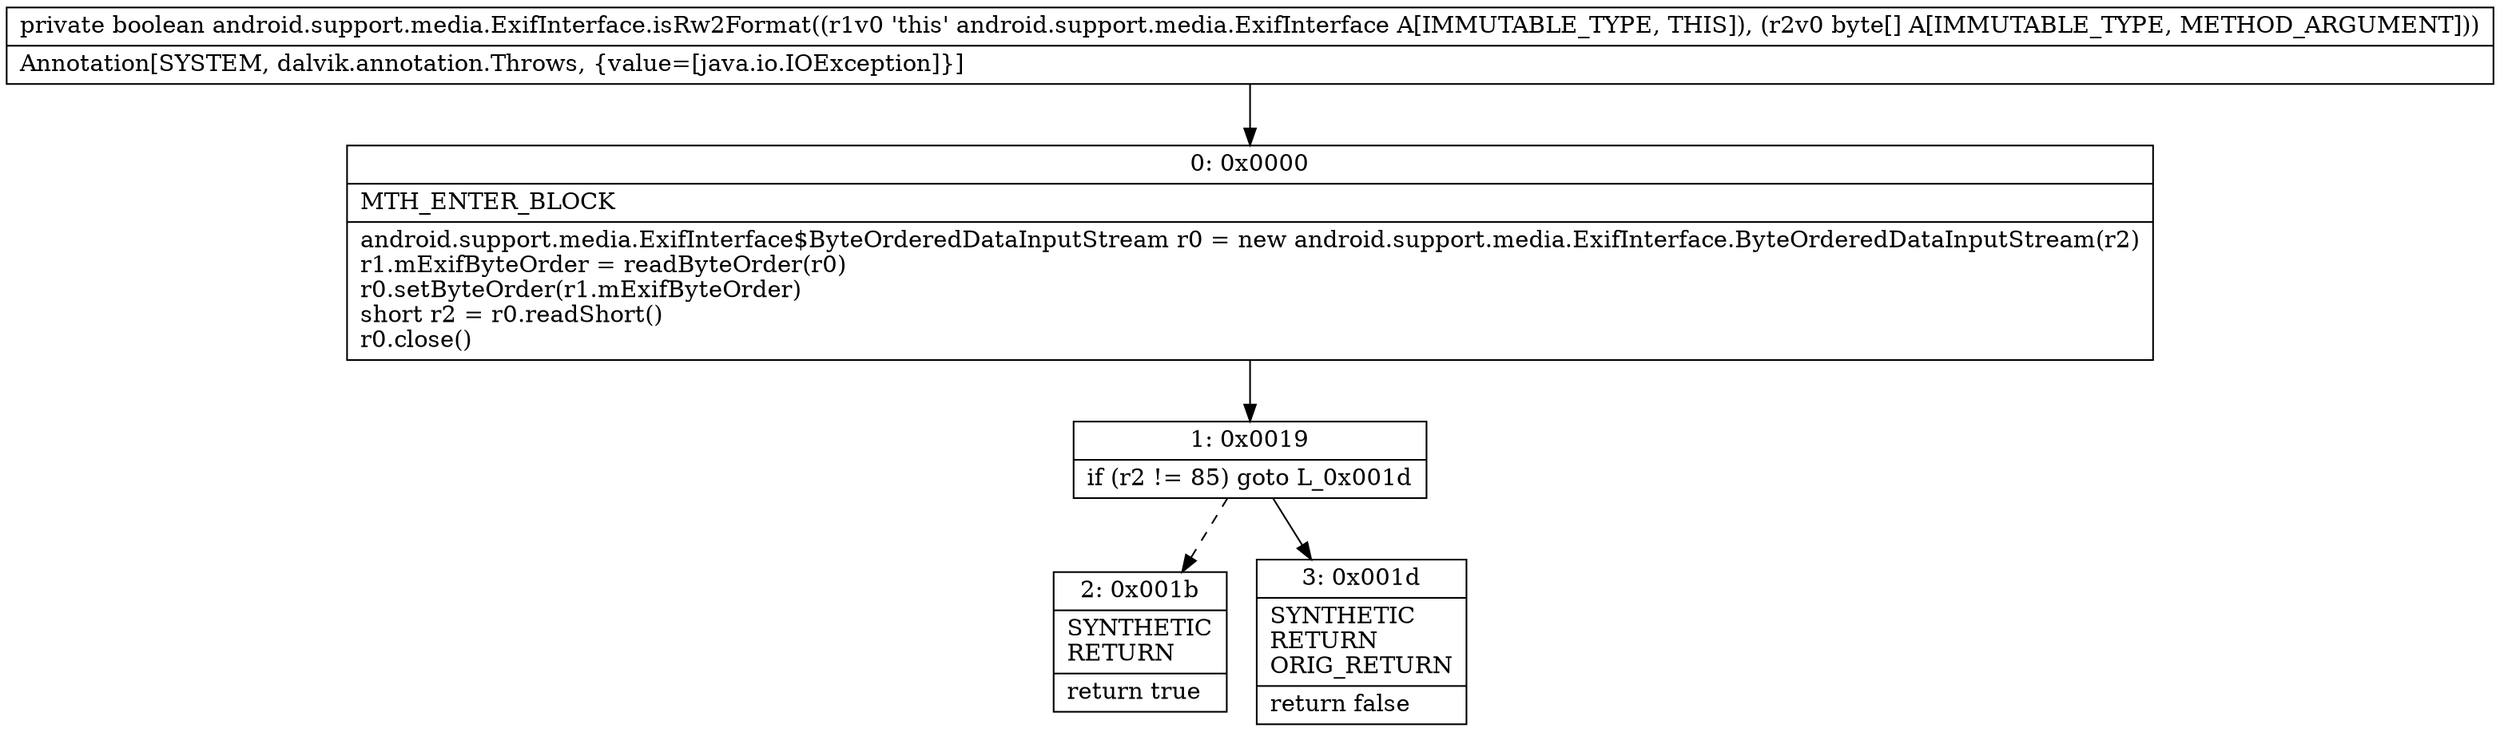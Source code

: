 digraph "CFG forandroid.support.media.ExifInterface.isRw2Format([B)Z" {
Node_0 [shape=record,label="{0\:\ 0x0000|MTH_ENTER_BLOCK\l|android.support.media.ExifInterface$ByteOrderedDataInputStream r0 = new android.support.media.ExifInterface.ByteOrderedDataInputStream(r2)\lr1.mExifByteOrder = readByteOrder(r0)\lr0.setByteOrder(r1.mExifByteOrder)\lshort r2 = r0.readShort()\lr0.close()\l}"];
Node_1 [shape=record,label="{1\:\ 0x0019|if (r2 != 85) goto L_0x001d\l}"];
Node_2 [shape=record,label="{2\:\ 0x001b|SYNTHETIC\lRETURN\l|return true\l}"];
Node_3 [shape=record,label="{3\:\ 0x001d|SYNTHETIC\lRETURN\lORIG_RETURN\l|return false\l}"];
MethodNode[shape=record,label="{private boolean android.support.media.ExifInterface.isRw2Format((r1v0 'this' android.support.media.ExifInterface A[IMMUTABLE_TYPE, THIS]), (r2v0 byte[] A[IMMUTABLE_TYPE, METHOD_ARGUMENT]))  | Annotation[SYSTEM, dalvik.annotation.Throws, \{value=[java.io.IOException]\}]\l}"];
MethodNode -> Node_0;
Node_0 -> Node_1;
Node_1 -> Node_2[style=dashed];
Node_1 -> Node_3;
}

